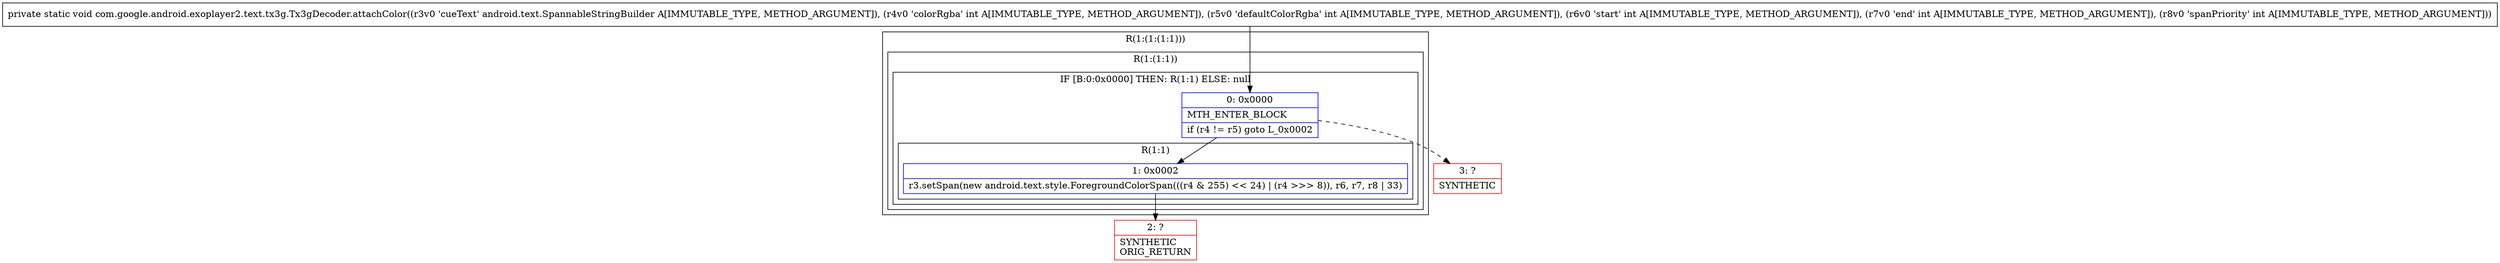 digraph "CFG forcom.google.android.exoplayer2.text.tx3g.Tx3gDecoder.attachColor(Landroid\/text\/SpannableStringBuilder;IIIII)V" {
subgraph cluster_Region_381192111 {
label = "R(1:(1:(1:1)))";
node [shape=record,color=blue];
subgraph cluster_Region_1283704480 {
label = "R(1:(1:1))";
node [shape=record,color=blue];
subgraph cluster_IfRegion_1161724658 {
label = "IF [B:0:0x0000] THEN: R(1:1) ELSE: null";
node [shape=record,color=blue];
Node_0 [shape=record,label="{0\:\ 0x0000|MTH_ENTER_BLOCK\l|if (r4 != r5) goto L_0x0002\l}"];
subgraph cluster_Region_411514496 {
label = "R(1:1)";
node [shape=record,color=blue];
Node_1 [shape=record,label="{1\:\ 0x0002|r3.setSpan(new android.text.style.ForegroundColorSpan(((r4 & 255) \<\< 24) \| (r4 \>\>\> 8)), r6, r7, r8 \| 33)\l}"];
}
}
}
}
Node_2 [shape=record,color=red,label="{2\:\ ?|SYNTHETIC\lORIG_RETURN\l}"];
Node_3 [shape=record,color=red,label="{3\:\ ?|SYNTHETIC\l}"];
MethodNode[shape=record,label="{private static void com.google.android.exoplayer2.text.tx3g.Tx3gDecoder.attachColor((r3v0 'cueText' android.text.SpannableStringBuilder A[IMMUTABLE_TYPE, METHOD_ARGUMENT]), (r4v0 'colorRgba' int A[IMMUTABLE_TYPE, METHOD_ARGUMENT]), (r5v0 'defaultColorRgba' int A[IMMUTABLE_TYPE, METHOD_ARGUMENT]), (r6v0 'start' int A[IMMUTABLE_TYPE, METHOD_ARGUMENT]), (r7v0 'end' int A[IMMUTABLE_TYPE, METHOD_ARGUMENT]), (r8v0 'spanPriority' int A[IMMUTABLE_TYPE, METHOD_ARGUMENT])) }"];
MethodNode -> Node_0;
Node_0 -> Node_1;
Node_0 -> Node_3[style=dashed];
Node_1 -> Node_2;
}


